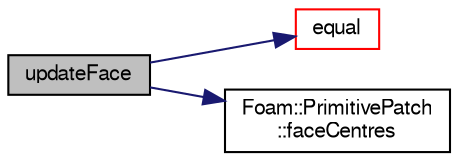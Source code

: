 digraph "updateFace"
{
  bgcolor="transparent";
  edge [fontname="FreeSans",fontsize="10",labelfontname="FreeSans",labelfontsize="10"];
  node [fontname="FreeSans",fontsize="10",shape=record];
  rankdir="LR";
  Node44 [label="updateFace",height=0.2,width=0.4,color="black", fillcolor="grey75", style="filled", fontcolor="black"];
  Node44 -> Node45 [color="midnightblue",fontsize="10",style="solid",fontname="FreeSans"];
  Node45 [label="equal",height=0.2,width=0.4,color="red",URL="$a24822.html#ad1c0941b7f21b0cbd47eadee090292cb",tooltip="Same (like operator==) "];
  Node44 -> Node48 [color="midnightblue",fontsize="10",style="solid",fontname="FreeSans"];
  Node48 [label="Foam::PrimitivePatch\l::faceCentres",height=0.2,width=0.4,color="black",URL="$a27538.html#a3f2a4d64417ede063b140fd1b65fa591",tooltip="Return face centres for patch. "];
}
